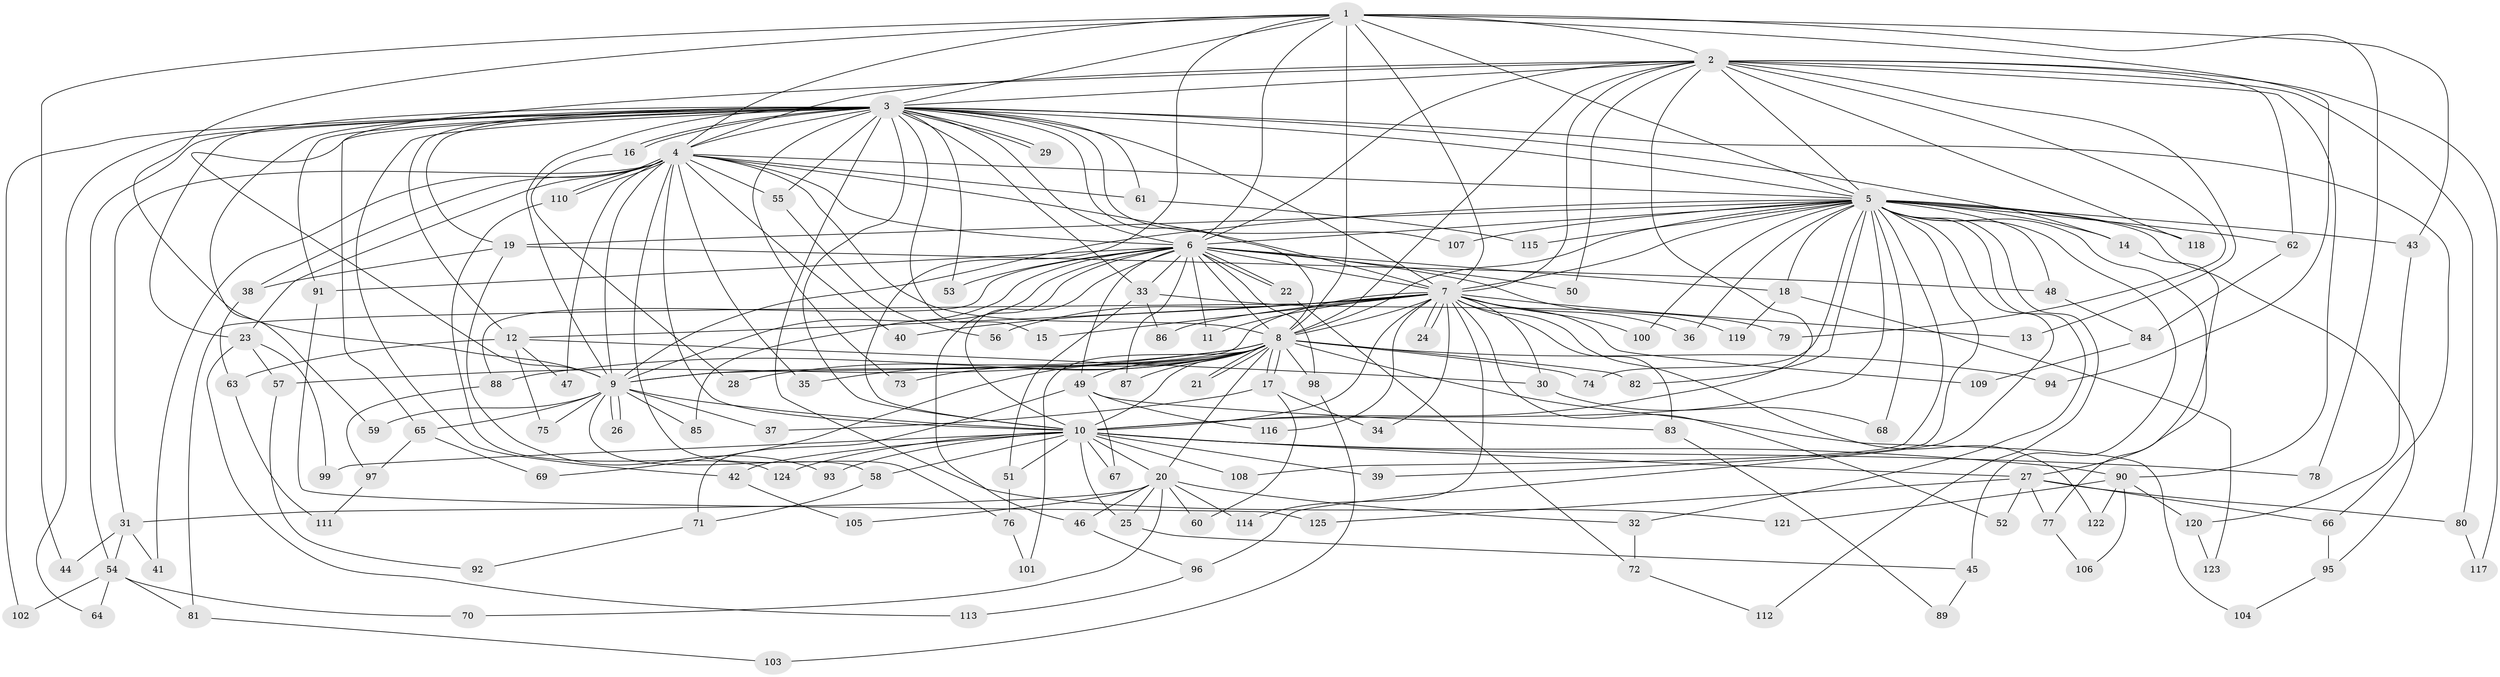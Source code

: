 // Generated by graph-tools (version 1.1) at 2025/13/03/09/25 04:13:44]
// undirected, 125 vertices, 275 edges
graph export_dot {
graph [start="1"]
  node [color=gray90,style=filled];
  1;
  2;
  3;
  4;
  5;
  6;
  7;
  8;
  9;
  10;
  11;
  12;
  13;
  14;
  15;
  16;
  17;
  18;
  19;
  20;
  21;
  22;
  23;
  24;
  25;
  26;
  27;
  28;
  29;
  30;
  31;
  32;
  33;
  34;
  35;
  36;
  37;
  38;
  39;
  40;
  41;
  42;
  43;
  44;
  45;
  46;
  47;
  48;
  49;
  50;
  51;
  52;
  53;
  54;
  55;
  56;
  57;
  58;
  59;
  60;
  61;
  62;
  63;
  64;
  65;
  66;
  67;
  68;
  69;
  70;
  71;
  72;
  73;
  74;
  75;
  76;
  77;
  78;
  79;
  80;
  81;
  82;
  83;
  84;
  85;
  86;
  87;
  88;
  89;
  90;
  91;
  92;
  93;
  94;
  95;
  96;
  97;
  98;
  99;
  100;
  101;
  102;
  103;
  104;
  105;
  106;
  107;
  108;
  109;
  110;
  111;
  112;
  113;
  114;
  115;
  116;
  117;
  118;
  119;
  120;
  121;
  122;
  123;
  124;
  125;
  1 -- 2;
  1 -- 3;
  1 -- 4;
  1 -- 5;
  1 -- 6;
  1 -- 7;
  1 -- 8;
  1 -- 9;
  1 -- 10;
  1 -- 43;
  1 -- 44;
  1 -- 78;
  1 -- 94;
  2 -- 3;
  2 -- 4;
  2 -- 5;
  2 -- 6;
  2 -- 7;
  2 -- 8;
  2 -- 9;
  2 -- 10;
  2 -- 13;
  2 -- 50;
  2 -- 62;
  2 -- 79;
  2 -- 80;
  2 -- 90;
  2 -- 117;
  2 -- 118;
  3 -- 4;
  3 -- 5;
  3 -- 6;
  3 -- 7;
  3 -- 8;
  3 -- 9;
  3 -- 10;
  3 -- 12;
  3 -- 14;
  3 -- 15;
  3 -- 16;
  3 -- 16;
  3 -- 19;
  3 -- 23;
  3 -- 29;
  3 -- 29;
  3 -- 33;
  3 -- 42;
  3 -- 53;
  3 -- 54;
  3 -- 55;
  3 -- 59;
  3 -- 61;
  3 -- 64;
  3 -- 65;
  3 -- 66;
  3 -- 73;
  3 -- 91;
  3 -- 102;
  3 -- 107;
  3 -- 121;
  4 -- 5;
  4 -- 6;
  4 -- 7;
  4 -- 8;
  4 -- 9;
  4 -- 10;
  4 -- 23;
  4 -- 31;
  4 -- 35;
  4 -- 38;
  4 -- 40;
  4 -- 41;
  4 -- 47;
  4 -- 55;
  4 -- 61;
  4 -- 76;
  4 -- 110;
  4 -- 110;
  5 -- 6;
  5 -- 7;
  5 -- 8;
  5 -- 9;
  5 -- 10;
  5 -- 14;
  5 -- 18;
  5 -- 19;
  5 -- 32;
  5 -- 36;
  5 -- 39;
  5 -- 43;
  5 -- 45;
  5 -- 48;
  5 -- 62;
  5 -- 68;
  5 -- 74;
  5 -- 77;
  5 -- 82;
  5 -- 95;
  5 -- 96;
  5 -- 100;
  5 -- 107;
  5 -- 108;
  5 -- 112;
  5 -- 115;
  5 -- 118;
  6 -- 7;
  6 -- 8;
  6 -- 9;
  6 -- 10;
  6 -- 11;
  6 -- 18;
  6 -- 22;
  6 -- 22;
  6 -- 33;
  6 -- 46;
  6 -- 49;
  6 -- 50;
  6 -- 53;
  6 -- 85;
  6 -- 87;
  6 -- 88;
  6 -- 91;
  6 -- 98;
  6 -- 119;
  7 -- 8;
  7 -- 9;
  7 -- 10;
  7 -- 11;
  7 -- 12;
  7 -- 13;
  7 -- 15;
  7 -- 24;
  7 -- 24;
  7 -- 30;
  7 -- 34;
  7 -- 36;
  7 -- 40;
  7 -- 52;
  7 -- 56;
  7 -- 81;
  7 -- 83;
  7 -- 86;
  7 -- 100;
  7 -- 109;
  7 -- 114;
  7 -- 116;
  7 -- 122;
  8 -- 9;
  8 -- 10;
  8 -- 17;
  8 -- 17;
  8 -- 20;
  8 -- 21;
  8 -- 21;
  8 -- 28;
  8 -- 35;
  8 -- 49;
  8 -- 57;
  8 -- 69;
  8 -- 73;
  8 -- 74;
  8 -- 82;
  8 -- 87;
  8 -- 88;
  8 -- 94;
  8 -- 98;
  8 -- 101;
  8 -- 104;
  9 -- 10;
  9 -- 26;
  9 -- 26;
  9 -- 37;
  9 -- 58;
  9 -- 59;
  9 -- 65;
  9 -- 75;
  9 -- 85;
  10 -- 20;
  10 -- 25;
  10 -- 27;
  10 -- 39;
  10 -- 42;
  10 -- 51;
  10 -- 58;
  10 -- 67;
  10 -- 78;
  10 -- 90;
  10 -- 93;
  10 -- 99;
  10 -- 108;
  10 -- 124;
  12 -- 30;
  12 -- 47;
  12 -- 63;
  12 -- 75;
  14 -- 27;
  16 -- 28;
  17 -- 34;
  17 -- 37;
  17 -- 60;
  18 -- 119;
  18 -- 123;
  19 -- 38;
  19 -- 48;
  19 -- 93;
  20 -- 25;
  20 -- 31;
  20 -- 32;
  20 -- 46;
  20 -- 60;
  20 -- 70;
  20 -- 105;
  20 -- 114;
  22 -- 72;
  23 -- 57;
  23 -- 99;
  23 -- 113;
  25 -- 45;
  27 -- 52;
  27 -- 66;
  27 -- 77;
  27 -- 80;
  27 -- 125;
  30 -- 68;
  31 -- 41;
  31 -- 44;
  31 -- 54;
  32 -- 72;
  33 -- 51;
  33 -- 79;
  33 -- 86;
  38 -- 63;
  42 -- 105;
  43 -- 120;
  45 -- 89;
  46 -- 96;
  48 -- 84;
  49 -- 67;
  49 -- 71;
  49 -- 83;
  49 -- 116;
  51 -- 76;
  54 -- 64;
  54 -- 70;
  54 -- 81;
  54 -- 102;
  55 -- 56;
  57 -- 92;
  58 -- 71;
  61 -- 115;
  62 -- 84;
  63 -- 111;
  65 -- 69;
  65 -- 97;
  66 -- 95;
  71 -- 92;
  72 -- 112;
  76 -- 101;
  77 -- 106;
  80 -- 117;
  81 -- 103;
  83 -- 89;
  84 -- 109;
  88 -- 97;
  90 -- 106;
  90 -- 120;
  90 -- 121;
  90 -- 122;
  91 -- 125;
  95 -- 104;
  96 -- 113;
  97 -- 111;
  98 -- 103;
  110 -- 124;
  120 -- 123;
}
